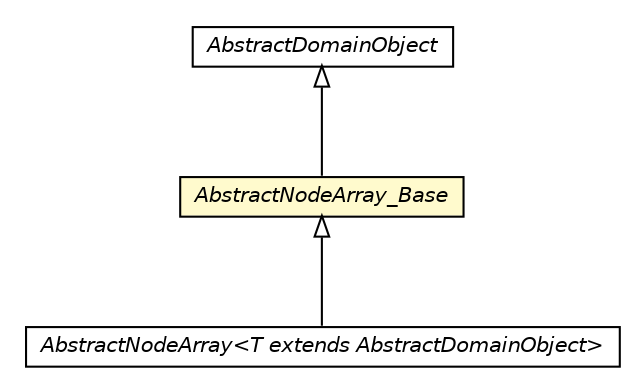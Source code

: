 #!/usr/local/bin/dot
#
# Class diagram 
# Generated by UMLGraph version 5.1 (http://www.umlgraph.org/)
#

digraph G {
	edge [fontname="Helvetica",fontsize=10,labelfontname="Helvetica",labelfontsize=10];
	node [fontname="Helvetica",fontsize=10,shape=plaintext];
	nodesep=0.25;
	ranksep=0.5;
	// pt.ist.fenixframework.core.AbstractDomainObject
	c28406 [label=<<table title="pt.ist.fenixframework.core.AbstractDomainObject" border="0" cellborder="1" cellspacing="0" cellpadding="2" port="p" href="../../AbstractDomainObject.html">
		<tr><td><table border="0" cellspacing="0" cellpadding="1">
<tr><td align="center" balign="center"><font face="Helvetica-Oblique"> AbstractDomainObject </font></td></tr>
		</table></td></tr>
		</table>>, fontname="Helvetica", fontcolor="black", fontsize=10.0];
	// pt.ist.fenixframework.core.adt.bplustree.AbstractNodeArray_Base
	c28526 [label=<<table title="pt.ist.fenixframework.core.adt.bplustree.AbstractNodeArray_Base" border="0" cellborder="1" cellspacing="0" cellpadding="2" port="p" bgcolor="lemonChiffon" href="./AbstractNodeArray_Base.html">
		<tr><td><table border="0" cellspacing="0" cellpadding="1">
<tr><td align="center" balign="center"><font face="Helvetica-Oblique"> AbstractNodeArray_Base </font></td></tr>
		</table></td></tr>
		</table>>, fontname="Helvetica", fontcolor="black", fontsize=10.0];
	// pt.ist.fenixframework.core.adt.bplustree.AbstractNodeArray<T extends pt.ist.fenixframework.core.AbstractDomainObject>
	c28527 [label=<<table title="pt.ist.fenixframework.core.adt.bplustree.AbstractNodeArray" border="0" cellborder="1" cellspacing="0" cellpadding="2" port="p" href="./AbstractNodeArray.html">
		<tr><td><table border="0" cellspacing="0" cellpadding="1">
<tr><td align="center" balign="center"><font face="Helvetica-Oblique"> AbstractNodeArray&lt;T extends AbstractDomainObject&gt; </font></td></tr>
		</table></td></tr>
		</table>>, fontname="Helvetica", fontcolor="black", fontsize=10.0];
	//pt.ist.fenixframework.core.adt.bplustree.AbstractNodeArray_Base extends pt.ist.fenixframework.core.AbstractDomainObject
	c28406:p -> c28526:p [dir=back,arrowtail=empty];
	//pt.ist.fenixframework.core.adt.bplustree.AbstractNodeArray<T extends pt.ist.fenixframework.core.AbstractDomainObject> extends pt.ist.fenixframework.core.adt.bplustree.AbstractNodeArray_Base
	c28526:p -> c28527:p [dir=back,arrowtail=empty];
}

